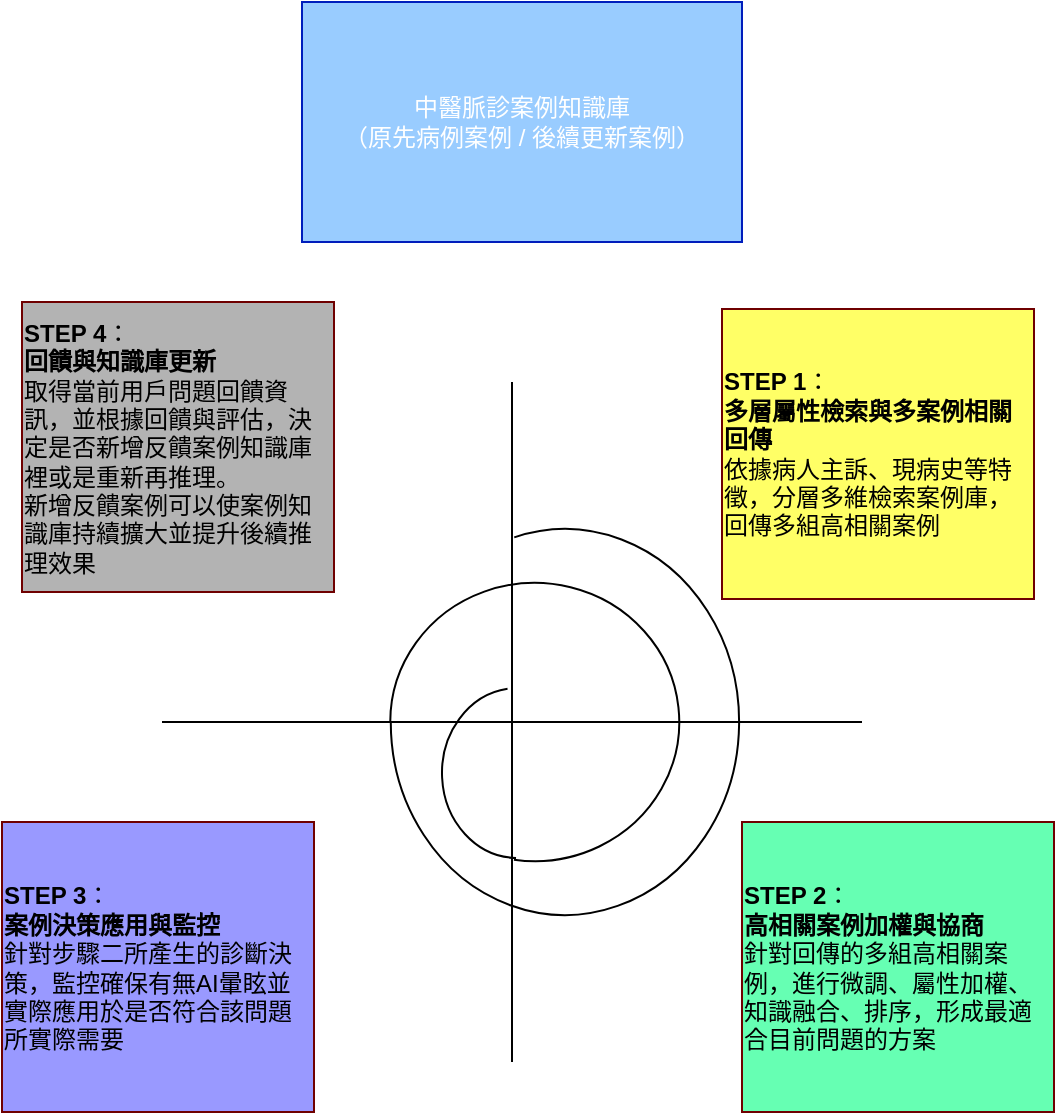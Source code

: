 <mxfile version="28.0.6">
  <diagram name="第 1 页" id="Z_483h5J6SB3IvfKELFN">
    <mxGraphModel dx="363" dy="593" grid="1" gridSize="10" guides="1" tooltips="1" connect="1" arrows="1" fold="1" page="1" pageScale="1" pageWidth="827" pageHeight="1169" math="0" shadow="0">
      <root>
        <mxCell id="0" />
        <mxCell id="1" parent="0" />
        <mxCell id="lP40AWmFvuuOZSWI9bkA-39" value="" style="group" parent="1" vertex="1" connectable="0">
          <mxGeometry x="210" y="353.5" width="450" height="401.5" as="geometry" />
        </mxCell>
        <mxCell id="lP40AWmFvuuOZSWI9bkA-32" value="&lt;div style=&quot;text-align: left;&quot;&gt;&lt;font style=&quot;color: rgb(0, 0, 0);&quot;&gt;&lt;strong style=&quot;background-color: transparent;&quot; data-end=&quot;423&quot; data-start=&quot;413&quot;&gt;STEP 1&lt;/strong&gt;&lt;span style=&quot;background-color: transparent;&quot;&gt;：&lt;/span&gt;&lt;/font&gt;&lt;/div&gt;&lt;strong data-end=&quot;445&quot; data-start=&quot;427&quot;&gt;&lt;div style=&quot;text-align: left;&quot;&gt;&lt;strong style=&quot;background-color: transparent;&quot; data-end=&quot;445&quot; data-start=&quot;427&quot;&gt;&lt;font style=&quot;color: rgb(0, 0, 0);&quot;&gt;多層屬性檢索與多案例相關回傳&lt;/font&gt;&lt;/strong&gt;&lt;/div&gt;&lt;/strong&gt;&lt;div style=&quot;text-align: left;&quot;&gt;&lt;span style=&quot;background-color: transparent;&quot;&gt;&lt;font style=&quot;color: rgb(0, 0, 0);&quot;&gt;依據病人主訴、現病史等特徵，分層多維檢索案例庫，回傳多組高相關案例&lt;/font&gt;&lt;/span&gt;&lt;/div&gt;" style="rounded=0;whiteSpace=wrap;html=1;fillColor=#FFFF66;fontColor=#ffffff;strokeColor=#6F0000;" parent="lP40AWmFvuuOZSWI9bkA-39" vertex="1">
          <mxGeometry x="290" width="156" height="145" as="geometry" />
        </mxCell>
        <mxCell id="lP40AWmFvuuOZSWI9bkA-40" value="中醫脈診案例知識庫&lt;div&gt;（原先病例案例 / 後續更新案例）&lt;/div&gt;" style="rounded=0;whiteSpace=wrap;html=1;fillColor=#99CCFF;fontColor=#ffffff;strokeColor=#001DBC;" parent="1" vertex="1">
          <mxGeometry x="290" y="200" width="220" height="120" as="geometry" />
        </mxCell>
        <mxCell id="lP40AWmFvuuOZSWI9bkA-37" value="&lt;div style=&quot;text-align: left;&quot;&gt;&lt;font style=&quot;color: rgb(0, 0, 0);&quot;&gt;&lt;strong data-end=&quot;593&quot; data-start=&quot;583&quot;&gt;STEP 3&lt;/strong&gt;：&lt;br&gt;&lt;strong data-end=&quot;612&quot; data-start=&quot;597&quot;&gt;案例決策應用與監控&lt;/strong&gt;&lt;br&gt;針對步驟二所產生的診斷決策，監控確保有無AI暈眩並實際應用於是否符合該問題所實際需要&lt;/font&gt;&lt;/div&gt;" style="rounded=0;whiteSpace=wrap;html=1;fillColor=#9999FF;fontColor=#ffffff;strokeColor=#6F0000;" parent="1" vertex="1">
          <mxGeometry x="140" y="610" width="156" height="145" as="geometry" />
        </mxCell>
        <mxCell id="lP40AWmFvuuOZSWI9bkA-35" value="" style="group" parent="1" vertex="1" connectable="0">
          <mxGeometry x="220" y="390" width="450" height="361.5" as="geometry" />
        </mxCell>
        <mxCell id="lP40AWmFvuuOZSWI9bkA-4" value="" style="endArrow=none;html=1;rounded=0;" parent="lP40AWmFvuuOZSWI9bkA-35" edge="1">
          <mxGeometry width="50" height="50" relative="1" as="geometry">
            <mxPoint y="170" as="sourcePoint" />
            <mxPoint x="350" y="170" as="targetPoint" />
          </mxGeometry>
        </mxCell>
        <mxCell id="lP40AWmFvuuOZSWI9bkA-5" value="" style="endArrow=none;html=1;rounded=0;" parent="lP40AWmFvuuOZSWI9bkA-35" edge="1">
          <mxGeometry width="50" height="50" relative="1" as="geometry">
            <mxPoint x="175" as="sourcePoint" />
            <mxPoint x="175" y="340" as="targetPoint" />
          </mxGeometry>
        </mxCell>
        <mxCell id="lP40AWmFvuuOZSWI9bkA-18" value="" style="verticalLabelPosition=bottom;verticalAlign=top;html=1;shape=mxgraph.basic.arc;startAngle=0.203;endAngle=2.4;rotation=-90;" parent="lP40AWmFvuuOZSWI9bkA-35" vertex="1">
          <mxGeometry x="105" y="82.909" width="192.938" height="174.165" as="geometry" />
        </mxCell>
        <mxCell id="lP40AWmFvuuOZSWI9bkA-28" value="" style="verticalLabelPosition=bottom;verticalAlign=top;html=1;shape=mxgraph.basic.arc;startAngle=0;endAngle=0.773;rotation=-90;" parent="lP40AWmFvuuOZSWI9bkA-35" vertex="1">
          <mxGeometry x="116.813" y="97.75" width="139.125" height="144.5" as="geometry" />
        </mxCell>
        <mxCell id="lP40AWmFvuuOZSWI9bkA-30" value="" style="verticalLabelPosition=bottom;verticalAlign=top;html=1;shape=mxgraph.basic.arc;startAngle=0.503;endAngle=0.979;rotation=0;" parent="lP40AWmFvuuOZSWI9bkA-35" vertex="1">
          <mxGeometry x="140" y="153" width="75.46" height="85" as="geometry" />
        </mxCell>
        <mxCell id="lP40AWmFvuuOZSWI9bkA-36" value="&lt;div style=&quot;text-align: left;&quot;&gt;&lt;font style=&quot;color: rgb(0, 0, 0);&quot;&gt;&lt;strong data-end=&quot;509&quot; data-start=&quot;499&quot;&gt;STEP 2&lt;/strong&gt;：&lt;br&gt;&lt;strong data-end=&quot;529&quot; data-start=&quot;513&quot;&gt;高相關案例加權與協商&lt;/strong&gt;&lt;br&gt;針對回傳的多組&lt;/font&gt;&lt;span style=&quot;background-color: transparent; color: rgb(0, 0, 0);&quot; data-end=&quot;529&quot; data-start=&quot;513&quot;&gt;高相關&lt;/span&gt;&lt;span style=&quot;color: rgb(0, 0, 0); background-color: transparent;&quot;&gt;案例，進行微調、屬性加權、知識融合、排序，形成最適合目前問題的方案&lt;/span&gt;&lt;/div&gt;" style="rounded=0;whiteSpace=wrap;html=1;fillColor=#66FFB3;fontColor=#ffffff;strokeColor=#6F0000;" parent="lP40AWmFvuuOZSWI9bkA-35" vertex="1">
          <mxGeometry x="290" y="220" width="156" height="145" as="geometry" />
        </mxCell>
        <mxCell id="lP40AWmFvuuOZSWI9bkA-38" value="&lt;div style=&quot;text-align: left;&quot;&gt;&lt;font style=&quot;color: rgb(0, 0, 0);&quot;&gt;&lt;strong data-end=&quot;675&quot; data-start=&quot;665&quot;&gt;STEP 4&lt;/strong&gt;：&lt;br&gt;&lt;strong data-end=&quot;693&quot; data-start=&quot;679&quot;&gt;回饋與知識庫更新&lt;/strong&gt;&lt;br&gt;取得當前用戶問題回饋資訊，並根據回饋與評估，決定是否新增反饋案例知識庫裡或是重新再推理。&lt;/font&gt;&lt;/div&gt;&lt;div style=&quot;text-align: left;&quot;&gt;&lt;font style=&quot;color: rgb(0, 0, 0);&quot;&gt;新增反饋案例可以使案例知識庫持續擴大並提升後續推理效果&lt;/font&gt;&lt;/div&gt;" style="rounded=0;whiteSpace=wrap;html=1;fillColor=#B3B3B3;fontColor=#ffffff;strokeColor=#6F0000;" parent="1" vertex="1">
          <mxGeometry x="150" y="350" width="156" height="145" as="geometry" />
        </mxCell>
      </root>
    </mxGraphModel>
  </diagram>
</mxfile>
